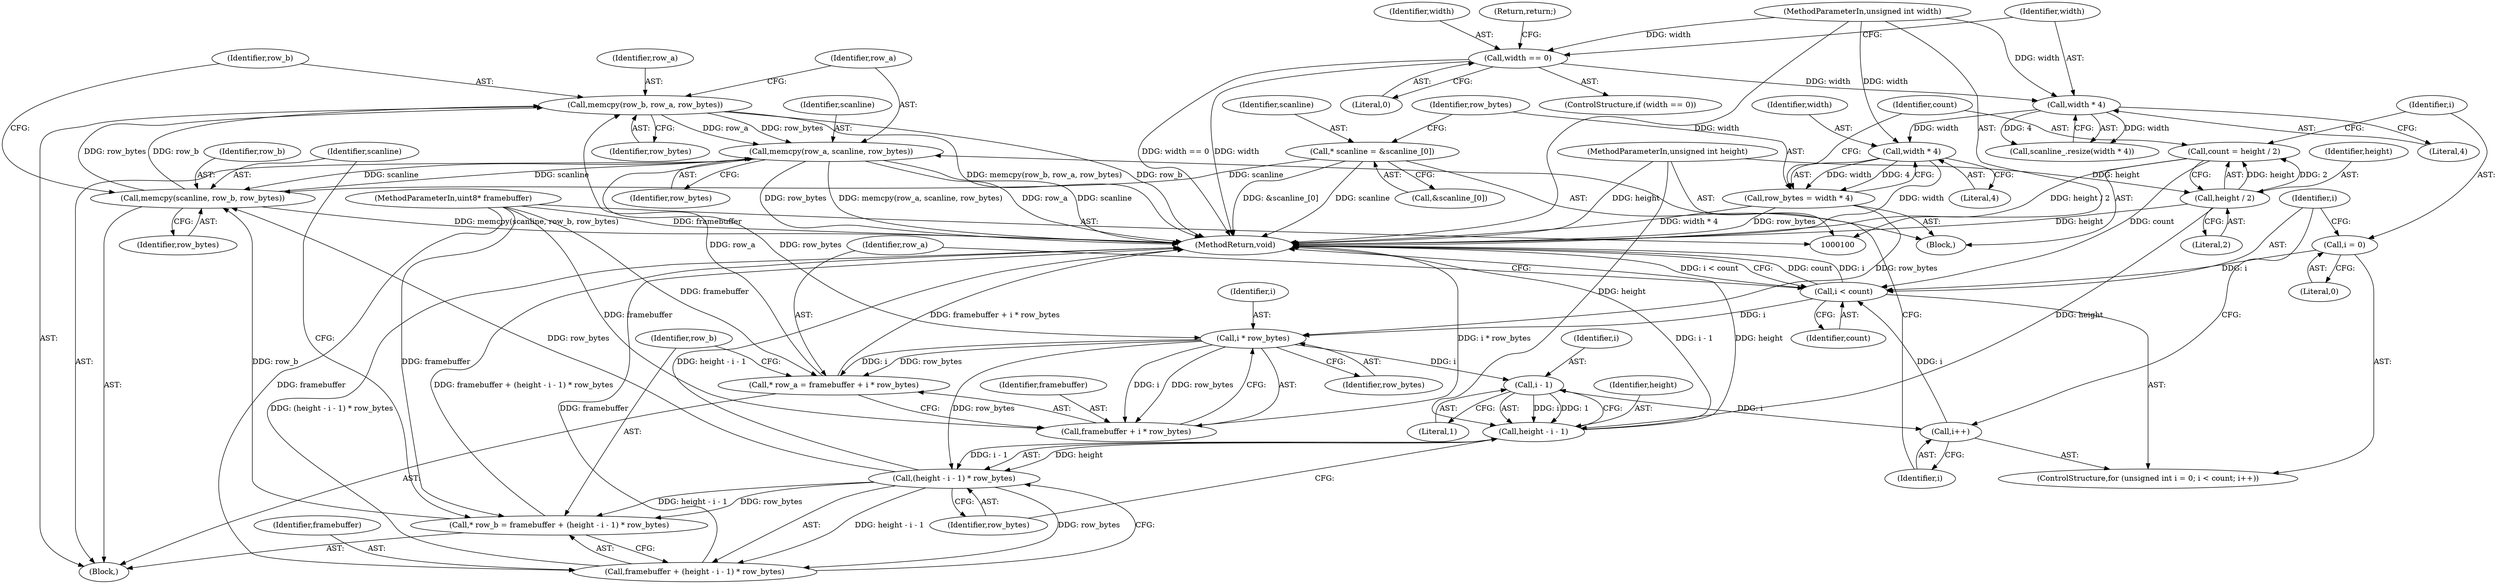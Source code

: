 digraph "0_Chrome_64681e22e73e3325e06e6e5e8ef81995b4a306cc@API" {
"1000168" [label="(Call,memcpy(row_b, row_a, row_bytes))"];
"1000164" [label="(Call,memcpy(scanline, row_b, row_bytes))"];
"1000115" [label="(Call,* scanline = &scanline_[0])"];
"1000172" [label="(Call,memcpy(row_a, scanline, row_bytes))"];
"1000168" [label="(Call,memcpy(row_b, row_a, row_bytes))"];
"1000145" [label="(Call,* row_a = framebuffer + i * row_bytes)"];
"1000101" [label="(MethodParameterIn,uint8* framebuffer)"];
"1000149" [label="(Call,i * row_bytes)"];
"1000138" [label="(Call,i < count)"];
"1000141" [label="(Call,i++)"];
"1000160" [label="(Call,i - 1)"];
"1000135" [label="(Call,i = 0)"];
"1000128" [label="(Call,count = height / 2)"];
"1000130" [label="(Call,height / 2)"];
"1000103" [label="(MethodParameterIn,unsigned int height)"];
"1000122" [label="(Call,row_bytes = width * 4)"];
"1000124" [label="(Call,width * 4)"];
"1000111" [label="(Call,width * 4)"];
"1000106" [label="(Call,width == 0)"];
"1000102" [label="(MethodParameterIn,unsigned int width)"];
"1000153" [label="(Call,* row_b = framebuffer + (height - i - 1) * row_bytes)"];
"1000157" [label="(Call,(height - i - 1) * row_bytes)"];
"1000158" [label="(Call,height - i - 1)"];
"1000147" [label="(Call,framebuffer + i * row_bytes)"];
"1000155" [label="(Call,framebuffer + (height - i - 1) * row_bytes)"];
"1000160" [label="(Call,i - 1)"];
"1000173" [label="(Identifier,row_a)"];
"1000159" [label="(Identifier,height)"];
"1000141" [label="(Call,i++)"];
"1000122" [label="(Call,row_bytes = width * 4)"];
"1000139" [label="(Identifier,i)"];
"1000163" [label="(Identifier,row_bytes)"];
"1000138" [label="(Call,i < count)"];
"1000105" [label="(ControlStructure,if (width == 0))"];
"1000102" [label="(MethodParameterIn,unsigned int width)"];
"1000113" [label="(Literal,4)"];
"1000170" [label="(Identifier,row_a)"];
"1000168" [label="(Call,memcpy(row_b, row_a, row_bytes))"];
"1000136" [label="(Identifier,i)"];
"1000151" [label="(Identifier,row_bytes)"];
"1000137" [label="(Literal,0)"];
"1000124" [label="(Call,width * 4)"];
"1000158" [label="(Call,height - i - 1)"];
"1000116" [label="(Identifier,scanline)"];
"1000123" [label="(Identifier,row_bytes)"];
"1000108" [label="(Literal,0)"];
"1000157" [label="(Call,(height - i - 1) * row_bytes)"];
"1000153" [label="(Call,* row_b = framebuffer + (height - i - 1) * row_bytes)"];
"1000133" [label="(ControlStructure,for (unsigned int i = 0; i < count; i++))"];
"1000131" [label="(Identifier,height)"];
"1000126" [label="(Literal,4)"];
"1000154" [label="(Identifier,row_b)"];
"1000174" [label="(Identifier,scanline)"];
"1000130" [label="(Call,height / 2)"];
"1000128" [label="(Call,count = height / 2)"];
"1000162" [label="(Literal,1)"];
"1000132" [label="(Literal,2)"];
"1000111" [label="(Call,width * 4)"];
"1000104" [label="(Block,)"];
"1000142" [label="(Identifier,i)"];
"1000176" [label="(MethodReturn,void)"];
"1000149" [label="(Call,i * row_bytes)"];
"1000101" [label="(MethodParameterIn,uint8* framebuffer)"];
"1000148" [label="(Identifier,framebuffer)"];
"1000109" [label="(Return,return;)"];
"1000150" [label="(Identifier,i)"];
"1000129" [label="(Identifier,count)"];
"1000103" [label="(MethodParameterIn,unsigned int height)"];
"1000125" [label="(Identifier,width)"];
"1000146" [label="(Identifier,row_a)"];
"1000171" [label="(Identifier,row_bytes)"];
"1000143" [label="(Block,)"];
"1000115" [label="(Call,* scanline = &scanline_[0])"];
"1000172" [label="(Call,memcpy(row_a, scanline, row_bytes))"];
"1000147" [label="(Call,framebuffer + i * row_bytes)"];
"1000107" [label="(Identifier,width)"];
"1000169" [label="(Identifier,row_b)"];
"1000156" [label="(Identifier,framebuffer)"];
"1000155" [label="(Call,framebuffer + (height - i - 1) * row_bytes)"];
"1000112" [label="(Identifier,width)"];
"1000166" [label="(Identifier,row_b)"];
"1000135" [label="(Call,i = 0)"];
"1000165" [label="(Identifier,scanline)"];
"1000167" [label="(Identifier,row_bytes)"];
"1000117" [label="(Call,&scanline_[0])"];
"1000164" [label="(Call,memcpy(scanline, row_b, row_bytes))"];
"1000110" [label="(Call,scanline_.resize(width * 4))"];
"1000145" [label="(Call,* row_a = framebuffer + i * row_bytes)"];
"1000106" [label="(Call,width == 0)"];
"1000140" [label="(Identifier,count)"];
"1000175" [label="(Identifier,row_bytes)"];
"1000161" [label="(Identifier,i)"];
"1000168" -> "1000143"  [label="AST: "];
"1000168" -> "1000171"  [label="CFG: "];
"1000169" -> "1000168"  [label="AST: "];
"1000170" -> "1000168"  [label="AST: "];
"1000171" -> "1000168"  [label="AST: "];
"1000173" -> "1000168"  [label="CFG: "];
"1000168" -> "1000176"  [label="DDG: row_b"];
"1000168" -> "1000176"  [label="DDG: memcpy(row_b, row_a, row_bytes)"];
"1000164" -> "1000168"  [label="DDG: row_b"];
"1000164" -> "1000168"  [label="DDG: row_bytes"];
"1000145" -> "1000168"  [label="DDG: row_a"];
"1000168" -> "1000172"  [label="DDG: row_a"];
"1000168" -> "1000172"  [label="DDG: row_bytes"];
"1000164" -> "1000143"  [label="AST: "];
"1000164" -> "1000167"  [label="CFG: "];
"1000165" -> "1000164"  [label="AST: "];
"1000166" -> "1000164"  [label="AST: "];
"1000167" -> "1000164"  [label="AST: "];
"1000169" -> "1000164"  [label="CFG: "];
"1000164" -> "1000176"  [label="DDG: memcpy(scanline, row_b, row_bytes)"];
"1000115" -> "1000164"  [label="DDG: scanline"];
"1000172" -> "1000164"  [label="DDG: scanline"];
"1000153" -> "1000164"  [label="DDG: row_b"];
"1000157" -> "1000164"  [label="DDG: row_bytes"];
"1000164" -> "1000172"  [label="DDG: scanline"];
"1000115" -> "1000104"  [label="AST: "];
"1000115" -> "1000117"  [label="CFG: "];
"1000116" -> "1000115"  [label="AST: "];
"1000117" -> "1000115"  [label="AST: "];
"1000123" -> "1000115"  [label="CFG: "];
"1000115" -> "1000176"  [label="DDG: &scanline_[0]"];
"1000115" -> "1000176"  [label="DDG: scanline"];
"1000172" -> "1000143"  [label="AST: "];
"1000172" -> "1000175"  [label="CFG: "];
"1000173" -> "1000172"  [label="AST: "];
"1000174" -> "1000172"  [label="AST: "];
"1000175" -> "1000172"  [label="AST: "];
"1000142" -> "1000172"  [label="CFG: "];
"1000172" -> "1000176"  [label="DDG: memcpy(row_a, scanline, row_bytes)"];
"1000172" -> "1000176"  [label="DDG: row_a"];
"1000172" -> "1000176"  [label="DDG: scanline"];
"1000172" -> "1000176"  [label="DDG: row_bytes"];
"1000172" -> "1000149"  [label="DDG: row_bytes"];
"1000145" -> "1000143"  [label="AST: "];
"1000145" -> "1000147"  [label="CFG: "];
"1000146" -> "1000145"  [label="AST: "];
"1000147" -> "1000145"  [label="AST: "];
"1000154" -> "1000145"  [label="CFG: "];
"1000145" -> "1000176"  [label="DDG: framebuffer + i * row_bytes"];
"1000101" -> "1000145"  [label="DDG: framebuffer"];
"1000149" -> "1000145"  [label="DDG: i"];
"1000149" -> "1000145"  [label="DDG: row_bytes"];
"1000101" -> "1000100"  [label="AST: "];
"1000101" -> "1000176"  [label="DDG: framebuffer"];
"1000101" -> "1000147"  [label="DDG: framebuffer"];
"1000101" -> "1000153"  [label="DDG: framebuffer"];
"1000101" -> "1000155"  [label="DDG: framebuffer"];
"1000149" -> "1000147"  [label="AST: "];
"1000149" -> "1000151"  [label="CFG: "];
"1000150" -> "1000149"  [label="AST: "];
"1000151" -> "1000149"  [label="AST: "];
"1000147" -> "1000149"  [label="CFG: "];
"1000149" -> "1000147"  [label="DDG: i"];
"1000149" -> "1000147"  [label="DDG: row_bytes"];
"1000138" -> "1000149"  [label="DDG: i"];
"1000122" -> "1000149"  [label="DDG: row_bytes"];
"1000149" -> "1000160"  [label="DDG: i"];
"1000149" -> "1000157"  [label="DDG: row_bytes"];
"1000138" -> "1000133"  [label="AST: "];
"1000138" -> "1000140"  [label="CFG: "];
"1000139" -> "1000138"  [label="AST: "];
"1000140" -> "1000138"  [label="AST: "];
"1000146" -> "1000138"  [label="CFG: "];
"1000176" -> "1000138"  [label="CFG: "];
"1000138" -> "1000176"  [label="DDG: count"];
"1000138" -> "1000176"  [label="DDG: i"];
"1000138" -> "1000176"  [label="DDG: i < count"];
"1000141" -> "1000138"  [label="DDG: i"];
"1000135" -> "1000138"  [label="DDG: i"];
"1000128" -> "1000138"  [label="DDG: count"];
"1000141" -> "1000133"  [label="AST: "];
"1000141" -> "1000142"  [label="CFG: "];
"1000142" -> "1000141"  [label="AST: "];
"1000139" -> "1000141"  [label="CFG: "];
"1000160" -> "1000141"  [label="DDG: i"];
"1000160" -> "1000158"  [label="AST: "];
"1000160" -> "1000162"  [label="CFG: "];
"1000161" -> "1000160"  [label="AST: "];
"1000162" -> "1000160"  [label="AST: "];
"1000158" -> "1000160"  [label="CFG: "];
"1000160" -> "1000158"  [label="DDG: i"];
"1000160" -> "1000158"  [label="DDG: 1"];
"1000135" -> "1000133"  [label="AST: "];
"1000135" -> "1000137"  [label="CFG: "];
"1000136" -> "1000135"  [label="AST: "];
"1000137" -> "1000135"  [label="AST: "];
"1000139" -> "1000135"  [label="CFG: "];
"1000128" -> "1000104"  [label="AST: "];
"1000128" -> "1000130"  [label="CFG: "];
"1000129" -> "1000128"  [label="AST: "];
"1000130" -> "1000128"  [label="AST: "];
"1000136" -> "1000128"  [label="CFG: "];
"1000128" -> "1000176"  [label="DDG: height / 2"];
"1000130" -> "1000128"  [label="DDG: height"];
"1000130" -> "1000128"  [label="DDG: 2"];
"1000130" -> "1000132"  [label="CFG: "];
"1000131" -> "1000130"  [label="AST: "];
"1000132" -> "1000130"  [label="AST: "];
"1000130" -> "1000176"  [label="DDG: height"];
"1000103" -> "1000130"  [label="DDG: height"];
"1000130" -> "1000158"  [label="DDG: height"];
"1000103" -> "1000100"  [label="AST: "];
"1000103" -> "1000176"  [label="DDG: height"];
"1000103" -> "1000158"  [label="DDG: height"];
"1000122" -> "1000104"  [label="AST: "];
"1000122" -> "1000124"  [label="CFG: "];
"1000123" -> "1000122"  [label="AST: "];
"1000124" -> "1000122"  [label="AST: "];
"1000129" -> "1000122"  [label="CFG: "];
"1000122" -> "1000176"  [label="DDG: row_bytes"];
"1000122" -> "1000176"  [label="DDG: width * 4"];
"1000124" -> "1000122"  [label="DDG: width"];
"1000124" -> "1000122"  [label="DDG: 4"];
"1000124" -> "1000126"  [label="CFG: "];
"1000125" -> "1000124"  [label="AST: "];
"1000126" -> "1000124"  [label="AST: "];
"1000124" -> "1000176"  [label="DDG: width"];
"1000111" -> "1000124"  [label="DDG: width"];
"1000102" -> "1000124"  [label="DDG: width"];
"1000111" -> "1000110"  [label="AST: "];
"1000111" -> "1000113"  [label="CFG: "];
"1000112" -> "1000111"  [label="AST: "];
"1000113" -> "1000111"  [label="AST: "];
"1000110" -> "1000111"  [label="CFG: "];
"1000111" -> "1000110"  [label="DDG: width"];
"1000111" -> "1000110"  [label="DDG: 4"];
"1000106" -> "1000111"  [label="DDG: width"];
"1000102" -> "1000111"  [label="DDG: width"];
"1000106" -> "1000105"  [label="AST: "];
"1000106" -> "1000108"  [label="CFG: "];
"1000107" -> "1000106"  [label="AST: "];
"1000108" -> "1000106"  [label="AST: "];
"1000109" -> "1000106"  [label="CFG: "];
"1000112" -> "1000106"  [label="CFG: "];
"1000106" -> "1000176"  [label="DDG: width"];
"1000106" -> "1000176"  [label="DDG: width == 0"];
"1000102" -> "1000106"  [label="DDG: width"];
"1000102" -> "1000100"  [label="AST: "];
"1000102" -> "1000176"  [label="DDG: width"];
"1000153" -> "1000143"  [label="AST: "];
"1000153" -> "1000155"  [label="CFG: "];
"1000154" -> "1000153"  [label="AST: "];
"1000155" -> "1000153"  [label="AST: "];
"1000165" -> "1000153"  [label="CFG: "];
"1000153" -> "1000176"  [label="DDG: framebuffer + (height - i - 1) * row_bytes"];
"1000157" -> "1000153"  [label="DDG: height - i - 1"];
"1000157" -> "1000153"  [label="DDG: row_bytes"];
"1000157" -> "1000155"  [label="AST: "];
"1000157" -> "1000163"  [label="CFG: "];
"1000158" -> "1000157"  [label="AST: "];
"1000163" -> "1000157"  [label="AST: "];
"1000155" -> "1000157"  [label="CFG: "];
"1000157" -> "1000176"  [label="DDG: height - i - 1"];
"1000157" -> "1000155"  [label="DDG: height - i - 1"];
"1000157" -> "1000155"  [label="DDG: row_bytes"];
"1000158" -> "1000157"  [label="DDG: height"];
"1000158" -> "1000157"  [label="DDG: i - 1"];
"1000159" -> "1000158"  [label="AST: "];
"1000163" -> "1000158"  [label="CFG: "];
"1000158" -> "1000176"  [label="DDG: i - 1"];
"1000158" -> "1000176"  [label="DDG: height"];
"1000148" -> "1000147"  [label="AST: "];
"1000147" -> "1000176"  [label="DDG: i * row_bytes"];
"1000156" -> "1000155"  [label="AST: "];
"1000155" -> "1000176"  [label="DDG: (height - i - 1) * row_bytes"];
"1000155" -> "1000176"  [label="DDG: framebuffer"];
}
